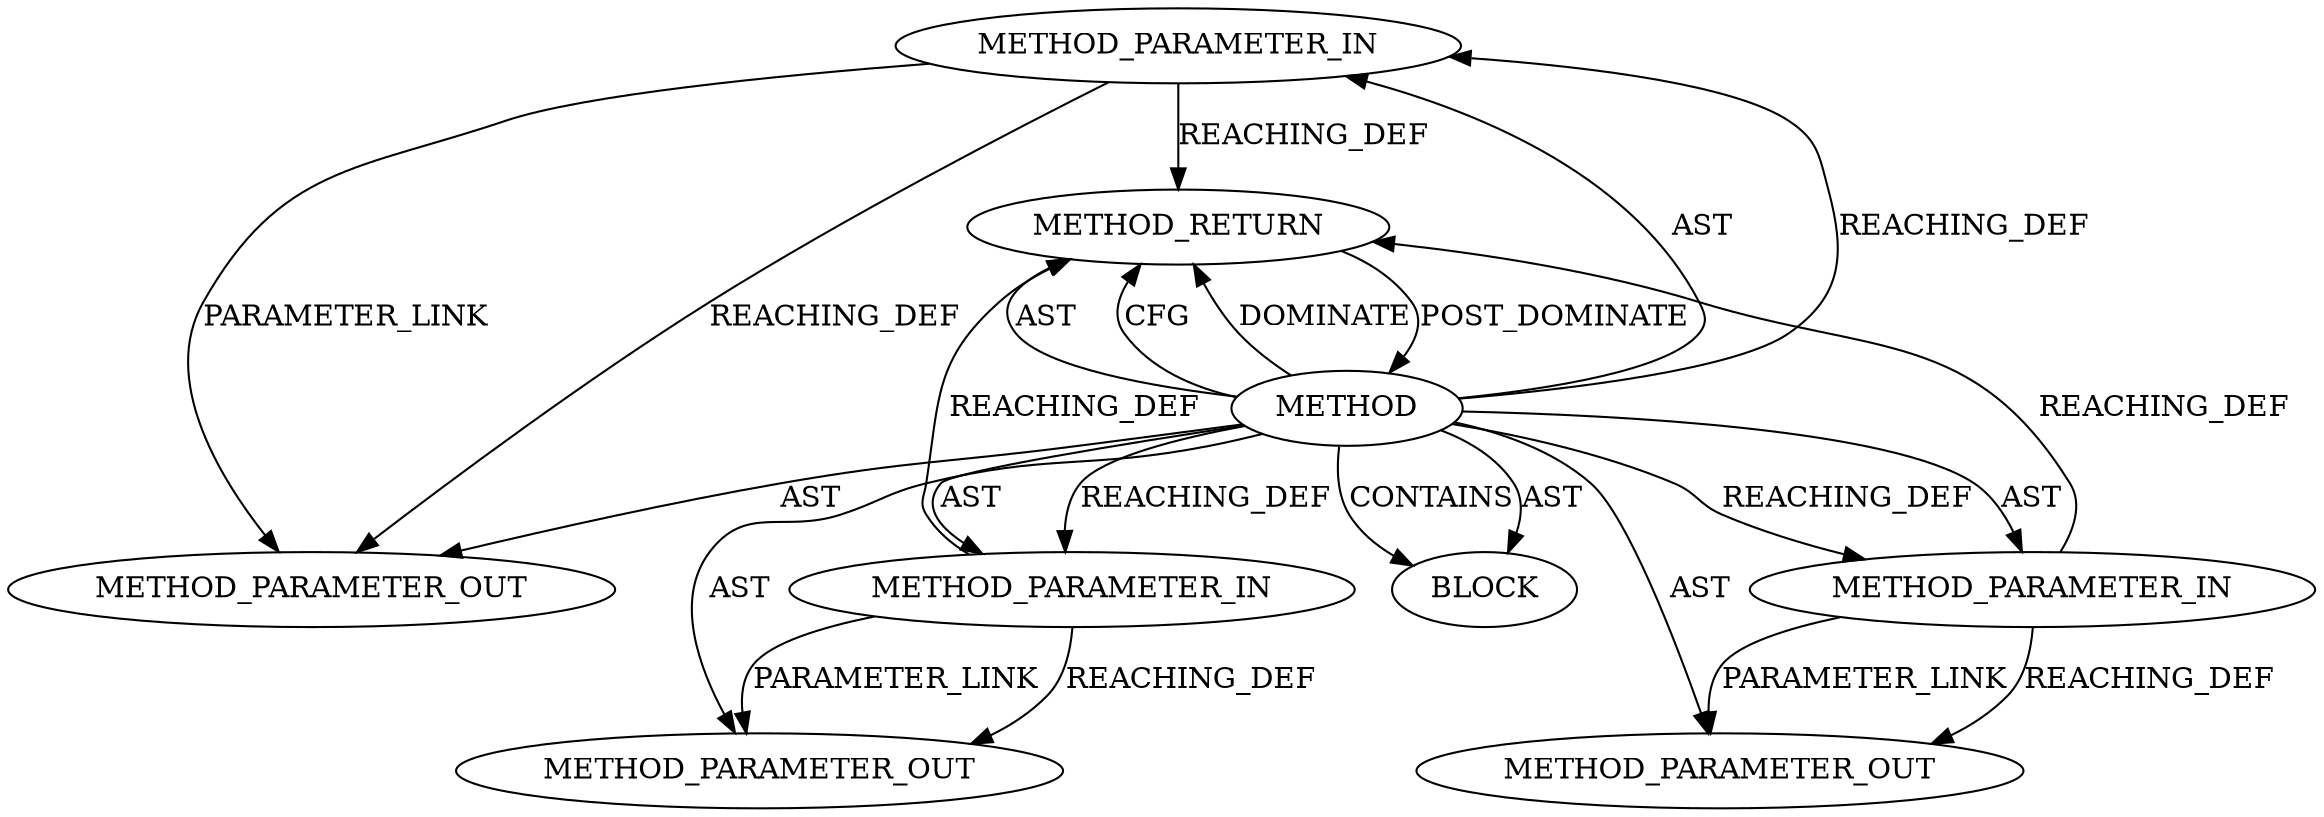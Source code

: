 digraph {
  26588 [label=METHOD_PARAMETER_IN ORDER=1 CODE="p1" IS_VARIADIC=false TYPE_FULL_NAME="ANY" EVALUATION_STRATEGY="BY_VALUE" INDEX=1 NAME="p1"]
  26587 [label=METHOD AST_PARENT_TYPE="NAMESPACE_BLOCK" AST_PARENT_FULL_NAME="<global>" ORDER=0 CODE="<empty>" FULL_NAME="BN_sqr" IS_EXTERNAL=true FILENAME="<empty>" SIGNATURE="" NAME="BN_sqr"]
  27627 [label=METHOD_PARAMETER_OUT ORDER=3 CODE="p3" IS_VARIADIC=false TYPE_FULL_NAME="ANY" EVALUATION_STRATEGY="BY_VALUE" INDEX=3 NAME="p3"]
  26591 [label=BLOCK ORDER=1 ARGUMENT_INDEX=1 CODE="<empty>" TYPE_FULL_NAME="ANY"]
  26590 [label=METHOD_PARAMETER_IN ORDER=3 CODE="p3" IS_VARIADIC=false TYPE_FULL_NAME="ANY" EVALUATION_STRATEGY="BY_VALUE" INDEX=3 NAME="p3"]
  27625 [label=METHOD_PARAMETER_OUT ORDER=1 CODE="p1" IS_VARIADIC=false TYPE_FULL_NAME="ANY" EVALUATION_STRATEGY="BY_VALUE" INDEX=1 NAME="p1"]
  26592 [label=METHOD_RETURN ORDER=2 CODE="RET" TYPE_FULL_NAME="ANY" EVALUATION_STRATEGY="BY_VALUE"]
  26589 [label=METHOD_PARAMETER_IN ORDER=2 CODE="p2" IS_VARIADIC=false TYPE_FULL_NAME="ANY" EVALUATION_STRATEGY="BY_VALUE" INDEX=2 NAME="p2"]
  27626 [label=METHOD_PARAMETER_OUT ORDER=2 CODE="p2" IS_VARIADIC=false TYPE_FULL_NAME="ANY" EVALUATION_STRATEGY="BY_VALUE" INDEX=2 NAME="p2"]
  26587 -> 27627 [label=AST ]
  26589 -> 26592 [label=REACHING_DEF VARIABLE="p2"]
  26587 -> 26592 [label=AST ]
  26589 -> 27626 [label=REACHING_DEF VARIABLE="p2"]
  26590 -> 26592 [label=REACHING_DEF VARIABLE="p3"]
  26588 -> 27625 [label=PARAMETER_LINK ]
  26590 -> 27627 [label=PARAMETER_LINK ]
  26587 -> 26588 [label=REACHING_DEF VARIABLE=""]
  26587 -> 26591 [label=CONTAINS ]
  26588 -> 27625 [label=REACHING_DEF VARIABLE="p1"]
  26587 -> 26589 [label=AST ]
  26587 -> 26592 [label=CFG ]
  26589 -> 27626 [label=PARAMETER_LINK ]
  26587 -> 26588 [label=AST ]
  26590 -> 27627 [label=REACHING_DEF VARIABLE="p3"]
  26587 -> 27626 [label=AST ]
  26588 -> 26592 [label=REACHING_DEF VARIABLE="p1"]
  26587 -> 26589 [label=REACHING_DEF VARIABLE=""]
  26587 -> 26592 [label=DOMINATE ]
  26587 -> 27625 [label=AST ]
  26587 -> 26591 [label=AST ]
  26587 -> 26590 [label=REACHING_DEF VARIABLE=""]
  26587 -> 26590 [label=AST ]
  26592 -> 26587 [label=POST_DOMINATE ]
}
